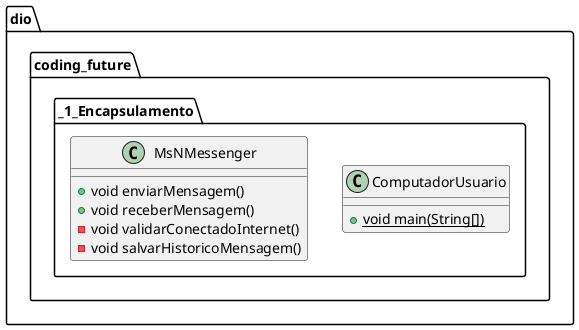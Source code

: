 @startuml
class dio.coding_future._1_Encapsulamento.ComputadorUsuario {
+ {static} void main(String[])
}
class dio.coding_future._1_Encapsulamento.MsNMessenger {
+ void enviarMensagem()
+ void receberMensagem()
- void validarConectadoInternet()
- void salvarHistoricoMensagem()
}
@enduml